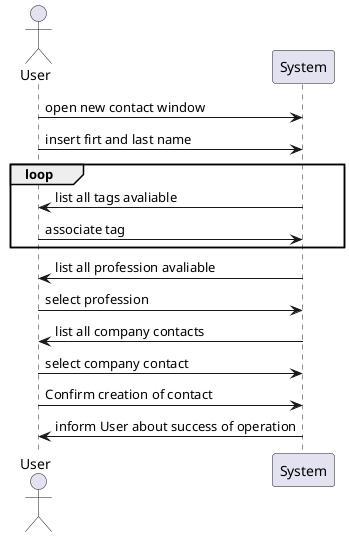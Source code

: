 @startuml doc-files/crm01_03_req3.png
actor User 
participant System
User -> System : open new contact window
User -> System : insert firt and last name
loop
System -> User : list all tags avaliable
User -> System : associate tag
end
System -> User : list all profession avaliable
User -> System : select profession
System -> User : list all company contacts
User -> System : select company contact
User -> System : Confirm creation of contact
System -> User : inform User about success of operation
@enduml